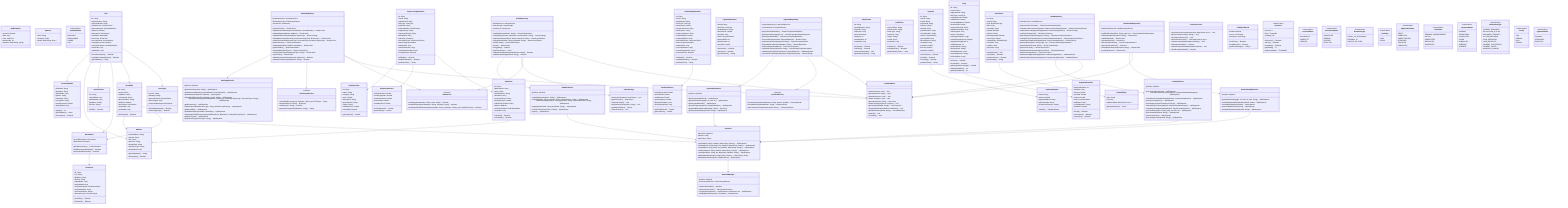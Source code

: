 classDiagram
%% External Integrations
    class EcoCashService {
        <<external>>
        +processPayment(phoneNumber: String, amount: Double): PaymentResult
        +checkBalance(phoneNumber: String): BalanceResult
        +getTransactionStatus(transactionId: String): TransactionStatus
    }

    class SmsService {
        <<external>>
        +sendOtp(phoneNumber: String, code: String): Boolean
        +sendNotification(phoneNumber: String, message: String): Boolean
        +sendNextOfKinNotification(phoneNumber: String, userName: String, type: NotificationType): Boolean
    }

    class FileStorageService {
        <<external>>
        +uploadFile(file: ByteArray, fileName: String, type: FileType): String
        +downloadFile(url: String): ByteArray
        +deleteFile(url: String): Boolean
        +generatePresignedUrl(fileName: String): String
    }

%% Network Layer - Shared
    class ApiClient {
        -httpClient: HttpClient
        -baseUrl: String
        -authToken: String?
        +get(endpoint: String, headers: Map~String, String~): ApiResponse
        +post(endpoint: String, body: Any, headers: Map~String, String~): ApiResponse
        +put(endpoint: String, body: Any, headers: Map~String, String~): ApiResponse
        +delete(endpoint: String, headers: Map~String, String~): ApiResponse
        +upload(endpoint: String, file: ByteArray, fileName: String): ApiResponse
        -addAuthHeaders(headers: Map~String, String~): Map~String, String~
        -handleResponse(response: HttpResponse): ApiResponse
    }

    class NetworkManager {
        -apiClient: ApiClient
        -connectivityObserver: ConnectivityObserver
        +isNetworkAvailable(): Boolean
        +observeConnectivity(): Flow~NetworkStatus~
        +retryRequest(request: () -> ApiResponse, maxRetries: Int): ApiResponse
        +handleNetworkError(error: Throwable): NetworkError
    }

    class ApiResponse {
        +success: Boolean
        +data: Any?
        +error: ApiError?
        +statusCode: Int
        +headers: Map~String, String~
    }

    class ApiError {
        +code: String
        +message: String
        +details: Map~String, Any~?
    }

    class NetworkStatus {
        <<enumeration>>
        AVAILABLE
        UNAVAILABLE
        LOSING
        LOST
    }

%% API Services - Shared
    class AuthApiService {
        -apiClient: ApiClient
        +sendOtp(phoneNumber: String): ApiResponse
        +verifyOtp(otpId: String, otpCode: String, phoneNumber: String): ApiResponse
        +setPassword(tempToken: String, password: String, confirmPassword: String): ApiResponse
        +login(phoneNumber: String, password: String): ApiResponse
        +refreshToken(refreshToken: String): ApiResponse
        +logout(): ApiResponse
    }

    class ProfileApiService {
        -apiClient: ApiClient
        +getUserProfile(userId: String): ApiResponse
        +updatePersonalDetails(personalDetails: PersonalDetails): ApiResponse
        +updateAddress(address: Address): ApiResponse
        +uploadProfilePicture(file: ByteArray, userId: String): ApiResponse
        +uploadDocuments(proofOfResidence: ByteArray?, nationalId: ByteArray?, documentType: String): ApiResponse
        +getDocuments(): ApiResponse
        +replaceDocument(documentType: String, document: ByteArray): ApiResponse
        +getNextOfKin(): ApiResponse
        +updateNextOfKin(nextOfKin: NextOfKin): ApiResponse
        +replaceNextOfKinDocuments(proofOfResidence: ByteArray?, nationalId: ByteArray?): ApiResponse
        +getClientTypes(): ApiResponse
        +updateClientType(clientType: String): ApiResponse
    }

    class LoanApiService {
        -apiClient: ApiClient
        +getCashLoanFormData(): ApiResponse
        +calculateCashLoanTerms(request: CashLoanCalculationRequest): ApiResponse
        +submitCashLoanApplication(application: CashLoanApplication): ApiResponse
        +getPayGoCategories(): ApiResponse
        +getCategoryProducts(categoryId: String): ApiResponse
        +calculatePayGoTerms(request: PayGoCalculationRequest): ApiResponse
        +submitPayGoApplication(application: PayGoLoanApplication): ApiResponse
        +getLoanHistory(filter: String, page: Int, limit: Int): ApiResponse
        +getLoanDetails(loanId: String): ApiResponse
        +getCurrentLoans(): ApiResponse
        +getLoanAgreement(loanId: String): ApiResponse
    }

    class PaymentApiService {
        -apiClient: ApiClient
        +getPaymentDashboard(): ApiResponse
        +getPaymentHistory(page: Int, limit: Int): ApiResponse
        +getPaymentMethods(): ApiResponse
        +processPayment(request: PaymentRequest): ApiResponse
        +downloadReceipt(receiptNumber: String): ByteArray
        +getPaymentStatus(paymentId: String): ApiResponse
    }

    class NotificationApiService {
        -apiClient: ApiClient
        +getAllNotifications(page: Int, limit: Int, filter: String): ApiResponse
        +markNotificationAsRead(notificationId: String): ApiResponse
        +markAllNotificationsAsRead(): ApiResponse
        +getUnreadNotificationCount(): ApiResponse
        +deleteNotification(notificationId: String): ApiResponse
    }

%% Data Models - Shared
    class User {
        +id: String
        +phoneNumber: String
        +passwordHash: String
        +profilePicture: ProfilePicture?
        +personalDetails: PersonalDetails?
        +address: Address?
        +documents: Documents?
        +nextOfKin: NextOfKin?
        +clientType: ClientType
        +accountStatus: AccountStatus
        +canApplyForLoan: Boolean
        +verificationStatus: VerificationStatus
        +createdAt: Long
        +updatedAt: Long
        +isProfileComplete(): Boolean
        +canMakeLoanApplication(): Boolean
        +getFullName(): String
    }

    class PersonalDetails {
        +firstName: String
        +lastName: String
        +dateOfBirth: Long
        +gender: String
        +nationality: String
        +occupation: String
        +monthlyIncome: Double
        +lastUpdated: Long
        +getAge(): Int
        +getFullName(): String
        +isComplete(): Boolean
    }

    class Address {
        +streetAddress: String
        +suburb: String
        +city: String
        +province: String
        +postalCode: String
        +residenceType: String
        +lastUpdated: Long
        +getFullAddress(): String
        +isComplete(): Boolean
    }

    class ProfilePicture {
        +url: String
        +uploadDate: Long
        +lastUpdated: Long
        +fileName: String?
        +fileSize: String?
        +isValid(): Boolean
    }

    class Documents {
        +proofOfResidence: Document?
        +nationalId: Document?
        +getAllDocuments(): List~Document~
        +isAllDocumentsUploaded(): Boolean
        +hasVerifiedDocuments(): Boolean
    }

    class Document {
        +id: String
        +url: String
        +fileName: String
        +fileSize: String
        +uploadDate: Long
        +lastUpdated: Long
        +verificationStatus: VerificationStatus
        +verificationDate: Long?
        +verificationNotes: String?
        +documentType: DocumentType
        +isVerified(): Boolean
        +isExpired(): Boolean
    }

    class NextOfKin {
        +id: String
        +userId: String
        +fullName: String
        +relationship: String
        +phoneNumber: String
        +address: Address
        +documents: Documents?
        +createdAt: Long
        +updatedAt: Long
        +isComplete(): Boolean
    }

    class ClientType {
        +current: String
        +pending: String?
        +approvalStatus: ApprovalStatus
        +lastChanged: Long
        +requiresAdminApproval: Boolean
        +isPendingApproval(): Boolean
        +canChangeType(): Boolean
    }

%% Loan Data Models - Shared
    class CashLoanApplication {
        +id: String
        +userId: String
        +applicationId: String
        +loanType: LoanType
        +loanAmount: Double
        +repaymentPeriod: String
        +loanPurpose: String
        +employerIndustry: String
        +collateralValue: Double
        +collateralDetails: String
        +calculatedTerms: CashLoanTerms?
        +status: ApplicationStatus
        +submittedAt: Long
        +reviewStartedAt: Long?
        +reviewCompletedAt: Long?
        +acceptedTerms: Boolean
        +isEditable(): Boolean
        +canBeWithdrawn(): Boolean
        +getStatusText(): String
    }

    class PayGoLoanApplication {
        +id: String
        +userId: String
        +applicationId: String
        +loanType: LoanType
        +productId: String
        +productDetails: PayGoProduct
        +usagePerDay: String
        +repaymentPeriod: String
        +salaryBand: String
        +guarantor: Guarantor
        +calculatedTerms: PayGoLoanTerms?
        +status: ApplicationStatus
        +submittedAt: Long
        +reviewStartedAt: Long?
        +reviewCompletedAt: Long?
        +acceptedTerms: Boolean
        +isEditable(): Boolean
        +canBeWithdrawn(): Boolean
        +getStatusText(): String
    }

    class CashLoanTerms {
        +monthlyPayment: Double
        +interestRate: Double
        +totalAmount: Double
        +processingFee: Double
        +firstPaymentDate: Long
        +finalPaymentDate: Long
        +getTotalInterest(): Double
        +getTotalCost(): Double
    }

    class PayGoLoanTerms {
        +weeklyPayment: Double
        +monthlyPayment: Double
        +totalLoanAmount: Double
        +interestRate: Double
        +installationFee: Double
        +getTotalInterest(): Double
        +getTotalCost(): Double
    }

    class PayGoProduct {
        +id: String
        +name: String
        +category: String
        +price: Double
        +description: String
        +specifications: String
        +image: String?
        +installationFee: Double
        +isAvailable: Boolean
        +getTotalCost(): Double
    }

    class Guarantor {
        +id: String
        +applicationId: String
        +name: String
        +mobileNumber: String
        +nationalId: String
        +occupationClass: String
        +monthlyIncome: Double
        +relationshipToClient: String
        +address: Address
        +verificationStatus: VerificationStatus
        +createdAt: Long
        +isVerified(): Boolean
        +isComplete(): Boolean
    }

    class Loan {
        +id: String
        +userId: String
        +applicationId: String
        +loanType: LoanType
        +originalAmount: Double
        +totalAmount: Double
        +remainingBalance: Double
        +interestRate: Double
        +repaymentPeriod: String
        +disbursementDate: Long
        +maturityDate: Long
        +status: LoanStatus
        +nextPaymentDate: Long?
        +nextPaymentAmount: Double?
        +paymentsCompleted: Int
        +totalPayments: Int
        +productName: String?
        +loanPurpose: String?
        +installationDate: Long?
        +rejectionReason: String?
        +rejectionDate: Long?
        +isActive(): Boolean
        +isOverdue(): Boolean
        +getProgressPercentage(): Double
        +getDaysUntilDue(): Int
        +getDaysOverdue(): Int
    }

%% Payment Data Models - Shared
    class Payment {
        +id: String
        +userId: String
        +loanId: String
        +paymentId: String
        +amount: Double
        +method: String
        +phoneNumber: String
        +receiptNumber: String
        +status: PaymentStatus
        +processedAt: Long
        +failureReason: String?
        +createdAt: Long
        +principal: Double?
        +interest: Double?
        +penalties: Double?
        +isSuccessful(): Boolean
        +isFailed(): Boolean
        +isPending(): Boolean
        +getStatusText(): String
    }

    class PaymentRequest {
        +loanId: String
        +amount: Double
        +paymentMethod: String
        +phoneNumber: String
        +customerReference: String?
        +validate(): ValidationResult
    }

    class PaymentSummary {
        +loanId: String
        +loanType: LoanType
        +productName: String?
        +amountDue: Double
        +dueDate: Long
        +status: PaymentStatus
        +daysUntilDue: Int
        +daysOverdue: Int
        +penalties: Double
        +isOverdue(): Boolean
        +isCurrent(): Boolean
        +getStatusText(): String
    }

    class PaymentSchedule {
        +paymentNumber: Int
        +dueDate: Long
        +amount: Double
        +principal: Double
        +interest: Double
        +status: PaymentStatus
        +paidDate: Long?
        +receiptNumber: String?
        +penalties: Double?
        +isPaid(): Boolean
        +isUpcoming(): Boolean
        +isOverdue(): Boolean
    }

%% Notification Data Models - Shared
    class Notification {
        +id: String
        +userId: String
        +type: NotificationType
        +title: String
        +message: String
        +isRead: Boolean
        +priority: Priority
        +actionRequired: Boolean
        +actionType: String?
        +relatedEntity: RelatedEntity?
        +createdAt: Long
        +readAt: Long?
        +expiresAt: Long?
        +markAsRead(): Unit
        +isExpired(): Boolean
        +requiresAction(): Boolean
        +getTimeAgo(): String
    }

    class RelatedEntity {
        +type: String
        +id: String
        +additionalData: Map~String, Any~?
        +getDisplayName(): String
    }

%% Authentication Data Models - Shared
    class OtpSession {
        +id: String
        +phoneNumber: String
        +otpCode: String
        +expiresAt: Long
        +isUsed: Boolean
        +attempts: Int
        +maxAttempts: Int
        +createdAt: Long
        +isExpired(): Boolean
        +canRetry(): Boolean
        +incrementAttempts(): Unit
        +getRemainingTime(): Long
    }

    class AuthToken {
        +accessToken: String
        +refreshToken: String
        +tokenType: String
        +expiresIn: Long
        +scope: String?
        +userId: String
        +createdAt: Long
        +isExpired(): Boolean
        +needsRefresh(): Boolean
        +getRemainingTime(): Long
    }

%% Business Logic - Shared (Use Cases/Repositories)
    class AuthRepository {
        -authApiService: AuthApiService
        -tokenStorage: TokenStorage
        -smsService: SmsService
        +sendOtp(phoneNumber: String): Result~OtpSession~
        +verifyOtp(otpSession: OtpSession, enteredCode: String): Result~String~
        +setPassword(tempToken: String, password: String): Result~AuthToken~
        +login(phoneNumber: String, password: String): Result~AuthToken~
        +refreshToken(): Result~AuthToken~
        +logout(): Result~Unit~
        +isLoggedIn(): Boolean
        +getCurrentUser(): User?
        -validatePhoneNumber(phoneNumber: String): Boolean
        -validatePassword(password: String): Boolean
    }

    class ProfileRepository {
        -profileApiService: ProfileApiService
        -fileStorageService: FileStorageService
        -smsService: SmsService
        +getUserProfile(): Result~User~
        +updatePersonalDetails(personalDetails: PersonalDetails): Result~Unit~
        +updateAddress(address: Address): Result~Unit~
        +uploadProfilePicture(imageBytes: ByteArray): Result~String~
        +uploadDocuments(documents: Map~DocumentType, ByteArray~): Result~Unit~
        +replaceDocument(documentType: DocumentType, document: ByteArray): Result~Unit~
        +getDocuments(): Result~Documents~
        +updateNextOfKin(nextOfKin: NextOfKin): Result~Unit~
        +getNextOfKin(): Result~NextOfKin~
        +getAvailableClientTypes(): Result~List~String~~
        +requestClientTypeChange(newType: String): Result~Unit~
        +syncProfile(): Result~Unit~
        -validateDocumentSize(document: ByteArray): Boolean
        -validateDocumentType(fileName: String): Boolean
    }

    class LoanRepository {
        -loanApiService: LoanApiService
        +getCashLoanFormData(): Result~CashLoanFormData~
        +calculateCashLoanTerms(request: CashLoanCalculationRequest): Result~CashLoanTerms~
        +submitCashLoanApplication(application: CashLoanApplication): Result~String~
        +getPayGoCategories(): Result~List~String~~
        +getCategoryProducts(categoryId: String): Result~List~PayGoProduct~~
        +calculatePayGoTerms(request: PayGoCalculationRequest): Result~PayGoLoanTerms~
        +submitPayGoApplication(application: PayGoLoanApplication): Result~String~
        +getLoanHistory(filter: String, page: Int): Result~LoanHistoryResponse~
        +getLoanDetails(loanId: String): Result~LoanDetails~
        +getCurrentLoans(): Result~List~Loan~~
        +downloadLoanAgreement(loanId: String): Result~ByteArray~
        +observeLoanUpdates(): Flow~List~Loan~~
        -validateLoanApplication(application: CashLoanApplication): ValidationResult
        -validatePayGoApplication(application: PayGoLoanApplication): ValidationResult
    }

    class PaymentRepository {
        -paymentApiService: PaymentApiService
        -ecoCashService: EcoCashService
        +getPaymentDashboard(): Result~PaymentDashboard~
        +getPaymentHistory(page: Int): Result~PaymentHistoryResponse~
        +getPaymentMethods(): Result~List~PaymentMethod~~
        +processPayment(request: PaymentRequest): Result~String~
        +getPaymentStatus(paymentId: String): Result~PaymentStatus~
        +downloadReceipt(receiptNumber: String): Result~ByteArray~
        +observePaymentUpdates(): Flow~List~Payment~~
        +calculateEarlyPayoff(loanId: String): Result~EarlyPayoffCalculation~
        -validatePaymentRequest(request: PaymentRequest): ValidationResult
        -processEcoCashPayment(request: PaymentRequest): Result~String~
    }

    class NotificationRepository {
        -notificationApiService: NotificationApiService
        +getAllNotifications(filter: String, page: Int): Result~NotificationResponse~
        +markAsRead(notificationId: String): Result~Unit~
        +markAllAsRead(): Result~Unit~
        +getUnreadCount(): Result~Int~
        +observeNotifications(): Flow~List~Notification~~
        +observeUnreadCount(): Flow~Int~
        +deleteNotification(notificationId: String): Result~Unit~
        -syncNotifications(): Result~Unit~
    }

%% Storage - Shared
    class TokenStorage {
        +saveAuthToken(token: AuthToken): Unit
        +getAuthToken(): AuthToken?
        +clearAuthToken(): Unit
        +saveRefreshToken(token: String): Unit
        +getRefreshToken(): String?
        +clearAllTokens(): Unit
    }

    class UserPreferences {
        +saveUserPreferences(preferences: Map~String, Any~): Unit
        +getUserPreference(key: String): Any?
        +clearUserPreferences(): Unit
        +observePreferences(): Flow~Map~String, Any~~
        +setBiometricEnabled(enabled: Boolean): Unit
        +isBiometricEnabled(): Boolean
        +setNotificationsEnabled(enabled: Boolean): Unit
        +isNotificationsEnabled(): Boolean
    }

    class LocalDatabase {
        +insertUser(user: User): Unit
        +getUser(userId: String): User?
        +updateUser(user: User): Unit
        +insertLoan(loan: Loan): Unit
        +getLoans(userId: String): List~Loan~
        +insertPayment(payment: Payment): Unit
        +getPayments(loanId: String): List~Payment~
        +insertNotification(notification: Notification): Unit
        +getNotifications(userId: String): List~Notification~
        +clearAll(): Unit
        +syncData(): Unit
    }

%% Utility Classes - Shared
    class ValidationResult {
        +isValid: Boolean
        +errors: List~String~
        +warnings: List~String~
        +hasErrors(): Boolean
        +hasWarnings(): Boolean
        +getErrorMessage(): String?
    }

    class Result~T~ {
<<sealed class>>
+Success: T
+Error: Throwable
+Loading: Unit
+isSuccess(): Boolean
+isError(): Boolean
+isLoading(): Boolean
+getOrNull(): T?
+getErrorOrNull(): Throwable?
}

%% Enumerations - Shared
class AccountStatus {
<<enumeration>>
INCOMPLETE
COMPLETE
VERIFIED
    }

class VerificationStatus {
<<enumeration>>
UNVERIFIED
PENDING
VERIFIED
REJECTED
}

class DocumentType {
<<enumeration>>
PROOF_OF_RESIDENCE
NATIONAL_ID
PROFILE_PICTURE
    }

class LoanType {
<<enumeration>>
CASH
PAYGO
}

class ApplicationStatus {
<<enumeration>>
DRAFT
SUBMITTED
UNDER_REVIEW
APPROVED
REJECTED
CANCELLED
}

class LoanStatus {
<<enumeration>>
PENDING_DISBURSEMENT
ACTIVE
COMPLETED
DEFAULTED
CANCELLED
}

class PaymentStatus {
<<enumeration>>
PENDING
PROCESSING
SUCCESSFUL
FAILED
CANCELLED
OVERDUE
CURRENT
}

class NotificationType {
<<enumeration>>
PAYMENT_REMINDER
APPLICATION_STATUS
DOCUMENT_REQUEST
SYSTEM_MESSAGE
LOAN_APPROVED
LOAN_REJECTED
PAYMENT_SUCCESSFUL
PAYMENT_FAILED
OVERDUE_PAYMENT
}

class Priority {
<<enumeration>>
LOW
MEDIUM
HIGH
URGENT
}

class ApprovalStatus {
<<enumeration>>
PENDING
APPROVED
REJECTED
    }

%% Relationships
ApiClient --> NetworkManager
AuthApiService --> ApiClient
ProfileApiService --> ApiClient
LoanApiService --> ApiClient
PaymentApiService --> ApiClient
NotificationApiService --> ApiClient

AuthRepository --> AuthApiService
AuthRepository --> TokenStorage
AuthRepository --> SmsService

ProfileRepository --> ProfileApiService
ProfileRepository --> FileStorageService
ProfileRepository --> SmsService

LoanRepository --> LoanApiService
PaymentRepository --> PaymentApiService
PaymentRepository --> EcoCashService
NotificationRepository --> NotificationApiService

User --> PersonalDetails
User --> Address
User --> ProfilePicture
User --> Documents
User --> NextOfKin
User --> ClientType

Documents --> Document
NextOfKin --> Address
NextOfKin --> Documents

CashLoanApplication --> CashLoanTerms
PayGoLoanApplication --> PayGoProduct
PayGoLoanApplication --> PayGoLoanTerms
PayGoLoanApplication --> Guarantor

Guarantor --> Address
Loan --> PaymentSchedule
Payment --> PaymentRequest

Notification --> RelatedEntity

AuthRepository --> LocalDatabase
ProfileRepository --> LocalDatabase
LoanRepository --> LocalDatabase
PaymentRepository --> LocalDatabase
NotificationRepository --> LocalDatabase